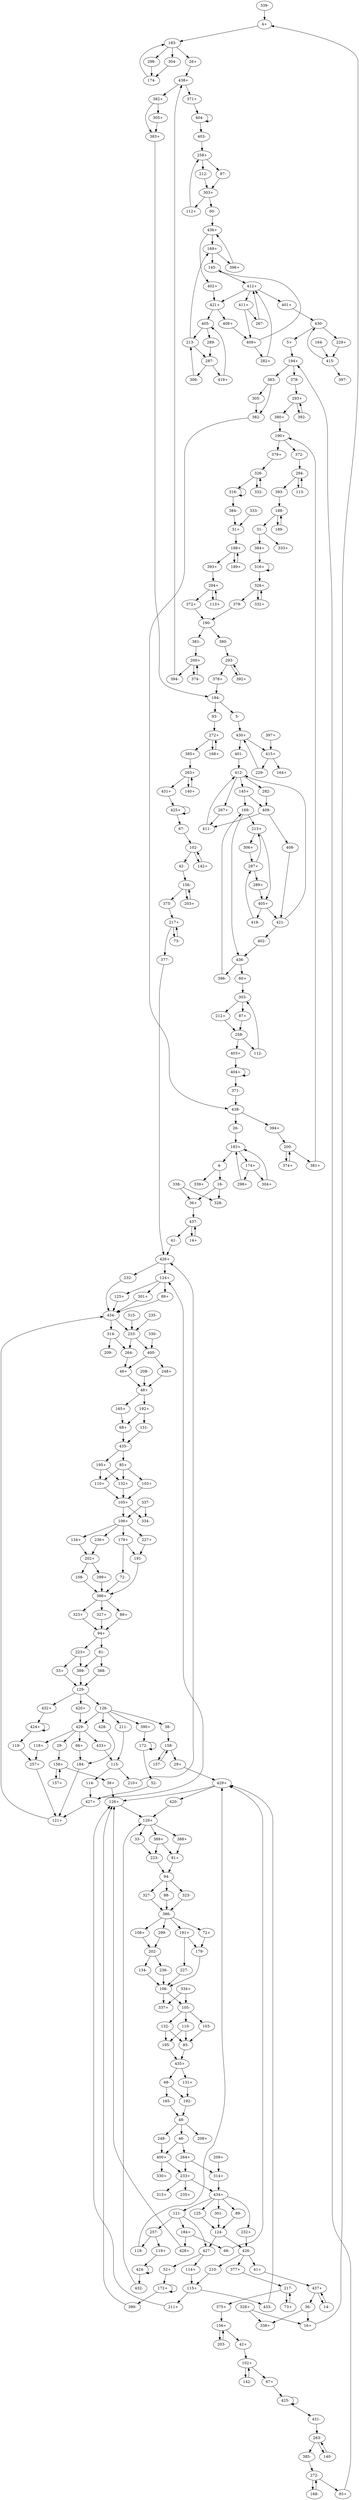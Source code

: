digraph adj {
graph [k=96]
edge [d=-95]
"4+" [l=8510 C=262718]
"4-" [l=8510 C=262718]
"5+" [l=209392 C=5800412]
"5-" [l=209392 C=5800412]
"14+" [l=14913 C=511124]
"14-" [l=14913 C=511124]
"16+" [l=195224 C=6148546]
"16-" [l=195224 C=6148546]
"26+" [l=62278 C=1851862]
"26-" [l=62278 C=1851862]
"29+" [l=101645 C=3527985]
"29-" [l=101645 C=3527985]
"31+" [l=36637 C=742931]
"31-" [l=36637 C=742931]
"33+" [l=213 C=12499]
"33-" [l=213 C=12499]
"36+" [l=74606 C=2446003]
"36-" [l=74606 C=2446003]
"38+" [l=44412 C=1557161]
"38-" [l=44412 C=1557161]
"41+" [l=21229 C=718767]
"41-" [l=21229 C=718767]
"42+" [l=19337 C=504044]
"42-" [l=19337 C=504044]
"46+" [l=155 C=11777]
"46-" [l=155 C=11777]
"48+" [l=580 C=123255]
"48-" [l=580 C=123255]
"52+" [l=45173 C=1563794]
"52-" [l=45173 C=1563794]
"60+" [l=36584 C=1044050]
"60-" [l=36584 C=1044050]
"66+" [l=3011 C=101964]
"66-" [l=3011 C=101964]
"67+" [l=35346 C=896783]
"67-" [l=35346 C=896783]
"68+" [l=192 C=24454]
"68-" [l=192 C=24454]
"72+" [l=207 C=20902]
"72-" [l=207 C=20902]
"73+" [l=5817 C=149933]
"73-" [l=5817 C=149933]
"81+" [l=191 C=13952]
"81-" [l=191 C=13952]
"85+" [l=152 C=14500]
"85-" [l=152 C=14500]
"87+" [l=471 C=8749]
"87-" [l=471 C=8749]
"88+" [l=191 C=23633]
"88-" [l=191 C=23633]
"89+" [l=224 C=5367]
"89-" [l=224 C=5367]
"93+" [l=6228 C=142855]
"93-" [l=6228 C=142855]
"94+" [l=504 C=104272]
"94-" [l=504 C=104272]
"102+" [l=174 C=3965]
"102-" [l=174 C=3965]
"103+" [l=191 C=2132]
"103-" [l=191 C=2132]
"105+" [l=98 C=765]
"105-" [l=98 C=765]
"106+" [l=293 C=46425]
"106-" [l=293 C=46425]
"108+" [l=342 C=8675]
"108-" [l=342 C=8675]
"110+" [l=152 C=8821]
"110-" [l=152 C=8821]
"112+" [l=467 C=8591]
"112-" [l=467 C=8591]
"113+" [l=2595 C=49272]
"113-" [l=2595 C=49272]
"114+" [l=194 C=3107]
"114-" [l=194 C=3107]
"115+" [l=160 C=4252]
"115-" [l=160 C=4252]
"118+" [l=1076 C=35736]
"118-" [l=1076 C=35736]
"119+" [l=1112 C=36266]
"119-" [l=1112 C=36266]
"121+" [l=214 C=26461]
"121-" [l=214 C=26461]
"124+" [l=97 C=156]
"124-" [l=97 C=156]
"125+" [l=239 C=5995]
"125-" [l=239 C=5995]
"126+" [l=162 C=15958]
"126-" [l=162 C=15958]
"129+" [l=193 C=24987]
"129-" [l=193 C=24987]
"131+" [l=275 C=15280]
"131-" [l=275 C=15280]
"132+" [l=191 C=6693]
"132-" [l=191 C=6693]
"134+" [l=191 C=3020]
"134-" [l=191 C=3020]
"140+" [l=504 C=9961]
"140-" [l=504 C=9961]
"142+" [l=1265 C=29036]
"142-" [l=1265 C=29036]
"145+" [l=107 C=704]
"145-" [l=107 C=704]
"156+" [l=161 C=2076]
"156-" [l=161 C=2076]
"157+" [l=649 C=18919]
"157-" [l=649 C=18919]
"158+" [l=190 C=5975]
"158-" [l=190 C=5975]
"164+" [l=366 C=8269]
"164-" [l=366 C=8269]
"165+" [l=195 C=20003]
"165-" [l=195 C=20003]
"168+" [l=443 C=6297]
"168-" [l=443 C=6297]
"169+" [l=146 C=3212]
"169-" [l=146 C=3212]
"172+" [l=130 C=3090]
"172-" [l=130 C=3090]
"174+" [l=496 C=25104]
"174-" [l=496 C=25104]
"179+" [l=155 C=13211]
"179-" [l=155 C=13211]
"183+" [l=158 C=5841]
"183-" [l=158 C=5841]
"184+" [l=186 C=6844]
"184-" [l=186 C=6844]
"188+" [l=136 C=1572]
"188-" [l=136 C=1572]
"189+" [l=2397 C=41331]
"189-" [l=2397 C=41331]
"190+" [l=389 C=11493]
"190-" [l=389 C=11493]
"191+" [l=137 C=3448]
"191-" [l=137 C=3448]
"192+" [l=112 C=2216]
"192-" [l=112 C=2216]
"194+" [l=188 C=4977]
"194-" [l=188 C=4977]
"195+" [l=191 C=7351]
"195-" [l=191 C=7351]
"200+" [l=130 C=2274]
"200-" [l=130 C=2274]
"202+" [l=176 C=7258]
"202-" [l=176 C=7258]
"203+" [l=294 C=5822]
"203-" [l=294 C=5822]
"208+" [l=191 C=3116]
"208-" [l=191 C=3116]
"209+" [l=134 C=572]
"209-" [l=134 C=572]
"210+" [l=197 C=3580]
"210-" [l=197 C=3580]
"211+" [l=288 C=6752]
"211-" [l=288 C=6752]
"212+" [l=399 C=6458]
"212-" [l=399 C=6458]
"213+" [l=155 C=2828]
"213-" [l=155 C=2828]
"217+" [l=327 C=12314]
"217-" [l=327 C=12314]
"223+" [l=156 C=11738]
"223-" [l=156 C=11738]
"227+" [l=225 C=4692]
"227-" [l=225 C=4692]
"229+" [l=362 C=7234]
"229-" [l=362 C=7234]
"232+" [l=318 C=9379]
"232-" [l=318 C=9379]
"233+" [l=99 C=1012]
"233-" [l=99 C=1012]
"235+" [l=139 C=521]
"235-" [l=139 C=521]
"236+" [l=191 C=2480]
"236-" [l=191 C=2480]
"248+" [l=191 C=11702]
"248-" [l=191 C=11702]
"257+" [l=178 C=5567]
"257-" [l=178 C=5567]
"258+" [l=177 C=4558]
"258-" [l=177 C=4558]
"263+" [l=157 C=3843]
"263-" [l=157 C=3843]
"264+" [l=152 C=2523]
"264-" [l=152 C=2523]
"267+" [l=232 C=3372]
"267-" [l=232 C=3372]
"272+" [l=164 C=2699]
"272-" [l=164 C=2699]
"282+" [l=193 C=2654]
"282-" [l=193 C=2654]
"287+" [l=149 C=3216]
"287-" [l=149 C=3216]
"289+" [l=209 C=3299]
"289-" [l=209 C=3299]
"293+" [l=303 C=8827]
"293-" [l=303 C=8827]
"294+" [l=166 C=3355]
"294-" [l=166 C=3355]
"298+" [l=346 C=7161]
"298-" [l=346 C=7161]
"299+" [l=236 C=4785]
"299-" [l=236 C=4785]
"301+" [l=224 C=5236]
"301-" [l=224 C=5236]
"303+" [l=147 C=2100]
"303-" [l=147 C=2100]
"304+" [l=276 C=5507]
"304-" [l=276 C=5507]
"305+" [l=429 C=4220]
"305-" [l=429 C=4220]
"306+" [l=248 C=5037]
"306-" [l=248 C=5037]
"314+" [l=152 C=453]
"314-" [l=152 C=453]
"315+" [l=156 C=482]
"315-" [l=156 C=482]
"316+" [l=128 C=532]
"316-" [l=128 C=532]
"323+" [l=191 C=416]
"323-" [l=191 C=416]
"326+" [l=115 C=433]
"326-" [l=115 C=433]
"327+" [l=191 C=339]
"327-" [l=191 C=339]
"328+" [l=167 C=476]
"328-" [l=167 C=476]
"330+" [l=191 C=1463]
"330-" [l=191 C=1463]
"332+" [l=210 C=778]
"332-" [l=210 C=778]
"333+" [l=137 C=95]
"333-" [l=137 C=95]
"334+" [l=125 C=82]
"334-" [l=125 C=82]
"337+" [l=111 C=39]
"337-" [l=111 C=39]
"338+" [l=108 C=27]
"338-" [l=108 C=27]
"339+" [l=134 C=103]
"339-" [l=134 C=103]
"371+" [l=107720 C=3227257]
"371-" [l=107720 C=3227257]
"372+" [l=109159 C=2265012]
"372-" [l=109159 C=2265012]
"374+" [l=215483 C=5681653]
"374-" [l=215483 C=5681653]
"375+" [l=134380 C=3586375]
"375-" [l=134380 C=3586375]
"377+" [l=361033 C=10351832]
"377-" [l=361033 C=10351832]
"378+" [l=168432 C=3574806]
"378-" [l=168432 C=3574806]
"379+" [l=318248 C=5814942]
"379-" [l=318248 C=5814942]
"380+" [l=293324 C=5713128]
"380-" [l=293324 C=5713128]
"381+" [l=92323 C=1960613]
"381-" [l=92323 C=1960613]
"382+" [l=49131 C=1129211]
"382-" [l=49131 C=1129211]
"383+" [l=419448 C=10563101]
"383-" [l=419448 C=10563101]
"384+" [l=73018 C=1452510]
"384-" [l=73018 C=1452510]
"385+" [l=282112 C=6534446]
"385-" [l=282112 C=6534446]
"386+" [l=781 C=172643]
"386-" [l=781 C=172643]
"388+" [l=196 C=3510]
"388-" [l=196 C=3510]
"389+" [l=178 C=12707]
"389-" [l=178 C=12707]
"390+" [l=399743 C=12882257]
"390-" [l=399743 C=12882257]
"392+" [l=6300 C=121034]
"392-" [l=6300 C=121034]
"393+" [l=8138 C=165053]
"393-" [l=8138 C=165053]
"394+" [l=167945 C=3767214]
"394-" [l=167945 C=3767214]
"396+" [l=1629 C=44738]
"396-" [l=1629 C=44738]
"397+" [l=413 C=9574]
"397-" [l=413 C=9574]
"400+" [l=136 C=9714]
"400-" [l=136 C=9714]
"401+" [l=1985 C=57553]
"401-" [l=1985 C=57553]
"402+" [l=280 C=8659]
"402-" [l=280 C=8659]
"403+" [l=1426 C=36476]
"403-" [l=1426 C=36476]
"404+" [l=122 C=1297]
"404-" [l=122 C=1297]
"405+" [l=131 C=2020]
"405-" [l=131 C=2020]
"408+" [l=189 C=4011]
"408-" [l=189 C=4011]
"409+" [l=136 C=1979]
"409-" [l=136 C=1979]
"411+" [l=184 C=5376]
"411-" [l=184 C=5376]
"412+" [l=153 C=8766]
"412-" [l=153 C=8766]
"415+" [l=119 C=856]
"415-" [l=119 C=856]
"419+" [l=521 C=14437]
"419-" [l=521 C=14437]
"420+" [l=198 C=3497]
"420-" [l=198 C=3497]
"421+" [l=119 C=1815]
"421-" [l=119 C=1815]
"424+" [l=111 C=2453]
"424-" [l=111 C=2453]
"425+" [l=102 C=1785]
"425-" [l=102 C=1785]
"426+" [l=119 C=4117]
"426-" [l=119 C=4117]
"427+" [l=119 C=4076]
"427-" [l=119 C=4076]
"428+" [l=1842 C=70789]
"428-" [l=1842 C=70789]
"429+" [l=133 C=7047]
"429-" [l=133 C=7047]
"430+" [l=128 C=1907]
"430-" [l=128 C=1907]
"431+" [l=146771 C=3624757]
"431-" [l=146771 C=3624757]
"432+" [l=632 C=24480]
"432-" [l=632 C=24480]
"433+" [l=28571 C=1046958]
"433-" [l=28571 C=1046958]
"434+" [l=638 C=136120]
"434-" [l=638 C=136120]
"435+" [l=1063 C=239548]
"435-" [l=1063 C=239548]
"436+" [l=645 C=25109]
"436-" [l=645 C=25109]
"437+" [l=1193 C=56348]
"437-" [l=1193 C=56348]
"438+" [l=2285 C=106232]
"438-" [l=2285 C=106232]
"4+" -> "183-"
"4-" -> "16-"
"4-" -> "339+"
"5+" -> "194+"
"5-" -> "430+"
"14+" -> "437-"
"14-" -> "437+"
"16+" -> "4+"
"16-" -> "36+"
"16-" -> "328-"
"26+" -> "438+"
"26-" -> "183+" [d=-75]
"29+" -> "429+" [d=-83]
"29-" -> "158+"
"31+" -> "188+"
"31-" -> "333+"
"31-" -> "384+"
"33+" -> "129-" [d=-77]
"33-" -> "223-"
"36+" -> "437-"
"36-" -> "16+"
"36-" -> "338+"
"38+" -> "126+" [d=-59]
"38-" -> "158-"
"41+" -> "437+"
"41-" -> "426+"
"42+" -> "102+"
"42-" -> "156-"
"46+" -> "48+" [d=-85]
"46-" -> "264+"
"46-" -> "400+" [d=-69]
"48+" -> "165+"
"48+" -> "192+"
"48-" -> "248-"
"48-" -> "46-" [d=-85]
"48-" -> "208+" [d=-85]
"52+" -> "172+"
"52-" -> "427+"
"60+" -> "303-"
"60-" -> "436+"
"66+" -> "184-"
"66-" -> "429+" [d=-83]
"67+" -> "425-"
"67-" -> "102-"
"68+" -> "435-"
"68-" -> "165-"
"68-" -> "192-" [d=-12]
"72+" -> "179-"
"72-" -> "386+" [d=-33]
"73+" -> "217-"
"73-" -> "217+"
"81+" -> "94-"
"81-" -> "388-"
"81-" -> "389-"
"85+" -> "103+"
"85+" -> "110+" [d=-56]
"85+" -> "132+" [d=-56]
"85-" -> "435+"
"87+" -> "258-"
"87-" -> "303+"
"88+" -> "94+"
"88-" -> "386-"
"89+" -> "434-" [d=-56]
"89-" -> "124-" [d=-81]
"93+" -> "194+"
"93-" -> "272+"
"94+" -> "81-"
"94+" -> "223+"
"94-" -> "88-"
"94-" -> "323-"
"94-" -> "327-"
"102+" -> "67+"
"102+" -> "142-"
"102-" -> "42-"
"102-" -> "142+"
"103+" -> "105+" [d=-56]
"103-" -> "85-"
"105+" -> "106+"
"105+" -> "334-"
"105-" -> "132-"
"105-" -> "103-" [d=-56]
"105-" -> "110-" [d=-56]
"106+" -> "134+" [d=-60]
"106+" -> "236+" [d=-60]
"106+" -> "179+" [d=-47]
"106+" -> "227+" [d=-47]
"106-" -> "337+"
"106-" -> "105-"
"108+" -> "202-"
"108-" -> "386+" [d=-63]
"110+" -> "105+" [d=-56]
"110-" -> "195-"
"110-" -> "85-" [d=-56]
"112+" -> "258+"
"112-" -> "303-"
"113+" -> "294+"
"113-" -> "294-"
"114+" -> "115+"
"114-" -> "427+"
"115+" -> "211+"
"115+" -> "433-"
"115-" -> "114-"
"115-" -> "210+"
"118+" -> "257+"
"118-" -> "429+" [d=-91]
"119+" -> "424-"
"119-" -> "257+"
"121+" -> "434-" [d=-71]
"121-" -> "427-"
"121-" -> "184+" [d=-69]
"121-" -> "257-" [d=-69]
"124+" -> "125+"
"124+" -> "89+" [d=-81]
"124+" -> "301+" [d=-81]
"124-" -> "426-"
"124-" -> "427-"
"125+" -> "434-" [d=-55]
"125-" -> "124-"
"126+" -> "129+" [d=-91]
"126-" -> "211-"
"126-" -> "390+"
"126-" -> "38-" [d=-59]
"126-" -> "428-" [d=-59]
"126-" -> "429-" [d=-59]
"129+" -> "388+"
"129+" -> "33-" [d=-77]
"129+" -> "389+" [d=-77]
"129-" -> "432+"
"129-" -> "126-" [d=-91]
"129-" -> "420+" [d=-91]
"131+" -> "192-"
"131-" -> "435-"
"132+" -> "105+"
"132-" -> "195-"
"132-" -> "85-" [d=-56]
"134+" -> "202+"
"134-" -> "106-" [d=-60]
"140+" -> "263+"
"140-" -> "263-"
"142+" -> "102-"
"142-" -> "102+"
"145+" -> "169-" [d=-77]
"145+" -> "409-" [d=-11]
"145-" -> "412+" [d=-93]
"156+" -> "42+"
"156+" -> "203-"
"156-" -> "203+"
"156-" -> "375-"
"157+" -> "158+"
"157-" -> "158-"
"158+" -> "38+"
"158+" -> "157+"
"158-" -> "29+"
"158-" -> "157-"
"164-" -> "415-"
"165+" -> "68+"
"165-" -> "48-"
"168+" -> "272+"
"168-" -> "272-"
"169+" -> "396+"
"169+" -> "145-" [d=-77]
"169-" -> "213+" [d=-47]
"169-" -> "436-" [d=-51]
"172+" -> "390-"
"172+" -> "172+" [d=-49]
"172-" -> "52-"
"172-" -> "172-" [d=-49]
"174+" -> "298+"
"174+" -> "304+"
"174-" -> "183-"
"179+" -> "72-"
"179+" -> "191-" [d=-26]
"179-" -> "106-" [d=-47]
"183+" -> "4-"
"183+" -> "174+"
"183-" -> "304-"
"183-" -> "26+" [d=-75]
"183-" -> "298-" [d=-75]
"184+" -> "66-"
"184+" -> "428+"
"184-" -> "121+" [d=-69]
"188+" -> "189+"
"188+" -> "393+"
"188-" -> "31-"
"188-" -> "189-"
"189+" -> "188+"
"189-" -> "188-"
"190+" -> "372-"
"190+" -> "379+"
"190-" -> "380-"
"190-" -> "381-"
"191+" -> "227-"
"191+" -> "179-" [d=-26]
"191-" -> "386+" [d=-33]
"192+" -> "131-"
"192+" -> "68+" [d=-12]
"192-" -> "48-"
"194+" -> "378-"
"194+" -> "383-"
"194-" -> "5-"
"194-" -> "93-"
"195+" -> "110+"
"195+" -> "132+"
"195-" -> "435+"
"200+" -> "374-"
"200+" -> "394-"
"200-" -> "374+"
"200-" -> "381+"
"202+" -> "108-"
"202+" -> "299+"
"202-" -> "134-"
"202-" -> "236-"
"203+" -> "156-"
"203-" -> "156+"
"208-" -> "48+" [d=-85]
"209+" -> "314+"
"210+" -> "426+"
"210-" -> "115+"
"211+" -> "126+"
"211-" -> "115-"
"212+" -> "258-"
"212-" -> "303+"
"213+" -> "306+"
"213+" -> "405+" [d=-89]
"213-" -> "287-" [d=-47]
"213-" -> "169+" [d=-47]
"217+" -> "73-"
"217+" -> "377-"
"217-" -> "73+"
"217-" -> "375+"
"223+" -> "33+"
"223+" -> "389-" [d=-60]
"223-" -> "94-"
"227+" -> "191-"
"227-" -> "106-" [d=-47]
"229+" -> "415-"
"229-" -> "430+"
"232+" -> "426-"
"232-" -> "434-"
"233+" -> "315+"
"233+" -> "235+" [d=-76]
"233+" -> "434+" [d=-42]
"233-" -> "400-" [d=-66]
"233-" -> "264-" [d=-56]
"235-" -> "233-" [d=-76]
"236+" -> "202+"
"236-" -> "106-" [d=-60]
"248+" -> "48+"
"248-" -> "400+"
"257+" -> "121+" [d=-69]
"257-" -> "118-"
"257-" -> "119+"
"258+" -> "87-"
"258+" -> "212-"
"258-" -> "112-"
"258-" -> "403+"
"263+" -> "140+"
"263+" -> "431+"
"263-" -> "140-"
"263-" -> "385-"
"264+" -> "233+" [d=-56]
"264+" -> "314+" [d=-56]
"264-" -> "46+"
"267+" -> "411-"
"267-" -> "412+" [d=-93]
"272+" -> "168+"
"272+" -> "385+"
"272-" -> "93+"
"272-" -> "168-"
"282+" -> "412+"
"282-" -> "409-"
"287+" -> "289+"
"287+" -> "213+" [d=-47]
"287-" -> "306-"
"287-" -> "419+"
"289+" -> "405+"
"289-" -> "287-"
"293+" -> "380+"
"293+" -> "392-"
"293-" -> "378+"
"293-" -> "392+"
"294+" -> "113+"
"294+" -> "372+"
"294-" -> "113-"
"294-" -> "393-"
"298+" -> "183+" [d=-75]
"298-" -> "174-"
"299+" -> "386+"
"299-" -> "202-"
"301+" -> "434-" [d=-55]
"301-" -> "124-" [d=-81]
"303+" -> "60-"
"303+" -> "112+"
"303-" -> "87+"
"303-" -> "212+"
"304+" -> "183+"
"304-" -> "174-"
"305+" -> "383+"
"305-" -> "382-"
"306+" -> "287+"
"306-" -> "213-"
"314+" -> "434+"
"314-" -> "209-"
"314-" -> "264-" [d=-56]
"315-" -> "233-"
"316+" -> "326+" [d=-83]
"316+" -> "316+" [d=-74]
"316-" -> "384-"
"316-" -> "316-" [d=-74]
"323+" -> "94+"
"323-" -> "386-"
"326+" -> "332+"
"326+" -> "379-"
"326-" -> "332-"
"326-" -> "316-" [d=-83]
"327+" -> "94+"
"327-" -> "386-"
"328+" -> "16+"
"328+" -> "338+"
"330-" -> "400-"
"332+" -> "326+"
"332-" -> "326-"
"333-" -> "31+"
"334+" -> "337+"
"334+" -> "105-"
"337-" -> "106+"
"337-" -> "334-"
"338-" -> "36+"
"338-" -> "328-"
"339-" -> "4+"
"371+" -> "404-"
"371-" -> "438-"
"372+" -> "190-"
"372-" -> "294-"
"374+" -> "200-"
"374-" -> "200+"
"375+" -> "156+"
"375-" -> "217+"
"377+" -> "217-"
"377-" -> "426+"
"378+" -> "194-"
"378-" -> "293+"
"379+" -> "326-"
"379-" -> "190-"
"380+" -> "190+"
"380-" -> "293-"
"381+" -> "190+"
"381-" -> "200+"
"382+" -> "305+"
"382+" -> "383+" [d=-67]
"382-" -> "438-"
"383+" -> "194-"
"383-" -> "305-"
"383-" -> "382-" [d=-67]
"384+" -> "316+"
"384-" -> "31+"
"385+" -> "263+"
"385-" -> "272-"
"386+" -> "88+"
"386+" -> "323+"
"386+" -> "327+"
"386-" -> "299-"
"386-" -> "108+" [d=-63]
"386-" -> "72+" [d=-33]
"386-" -> "191+" [d=-33]
"388+" -> "81+"
"388-" -> "129-"
"389+" -> "81+"
"389+" -> "223-" [d=-60]
"389-" -> "129-" [d=-77]
"390+" -> "172-"
"390-" -> "126+"
"392+" -> "293-"
"392-" -> "293+"
"393+" -> "294+"
"393-" -> "188-"
"394+" -> "200-"
"394-" -> "438+"
"396+" -> "436+"
"396-" -> "169-"
"397+" -> "415+"
"400+" -> "330+"
"400+" -> "233+" [d=-66]
"400-" -> "248+"
"400-" -> "46+" [d=-69]
"401+" -> "430-"
"401-" -> "412-" [d=-66]
"402+" -> "421+"
"402-" -> "436-"
"403+" -> "404+"
"403-" -> "258+"
"404+" -> "371-"
"404+" -> "404+"
"404-" -> "403-"
"404-" -> "404-"
"405+" -> "419-"
"405+" -> "421-"
"405-" -> "289-"
"405-" -> "213-" [d=-89]
"408+" -> "409+"
"408-" -> "421-"
"409+" -> "282+"
"409+" -> "145-" [d=-11]
"409-" -> "408-"
"409-" -> "411-"
"411+" -> "267-"
"411+" -> "409+"
"411-" -> "412-" [d=-66]
"412+" -> "421+"
"412+" -> "401+" [d=-66]
"412+" -> "411+" [d=-66]
"412-" -> "282-"
"412-" -> "145+" [d=-93]
"412-" -> "267+" [d=-93]
"415+" -> "164+"
"415+" -> "229-"
"415-" -> "397-"
"415-" -> "430-"
"419+" -> "405-"
"419-" -> "287+"
"420+" -> "429-"
"420-" -> "129+" [d=-91]
"421+" -> "405-"
"421+" -> "408+"
"421-" -> "402-"
"421-" -> "412-"
"424+" -> "119-"
"424+" -> "424+"
"424-" -> "424-"
"424-" -> "432-"
"425+" -> "67-"
"425+" -> "425+"
"425-" -> "425-"
"425-" -> "431-"
"426+" -> "124+"
"426+" -> "232-"
"426-" -> "41+"
"426-" -> "210-"
"426-" -> "377+"
"427+" -> "121+"
"427+" -> "124+"
"427-" -> "52+"
"427-" -> "114+"
"428+" -> "126+" [d=-59]
"428-" -> "184-"
"429+" -> "420-"
"429+" -> "126+" [d=-59]
"429-" -> "118+" [d=-91]
"429-" -> "29-" [d=-83]
"429-" -> "66+" [d=-83]
"429-" -> "433+"
"430+" -> "401-"
"430+" -> "415+"
"430-" -> "5+"
"430-" -> "229+"
"431+" -> "425+"
"431-" -> "263-"
"432+" -> "424+"
"432-" -> "129+"
"433+" -> "115-"
"433-" -> "429+"
"434+" -> "232+"
"434+" -> "121-" [d=-71]
"434+" -> "89-" [d=-56]
"434+" -> "125-" [d=-55]
"434+" -> "301-" [d=-55]
"434-" -> "314-"
"434-" -> "233-" [d=-42]
"435+" -> "68-"
"435+" -> "131+"
"435-" -> "85+"
"435-" -> "195+"
"436+" -> "402+"
"436+" -> "169+" [d=-51]
"436-" -> "60+"
"436-" -> "396-"
"437+" -> "14-"
"437+" -> "36-"
"437-" -> "14+"
"437-" -> "41-"
"438+" -> "371+"
"438+" -> "382+"
"438-" -> "26-"
"438-" -> "394+"
}
